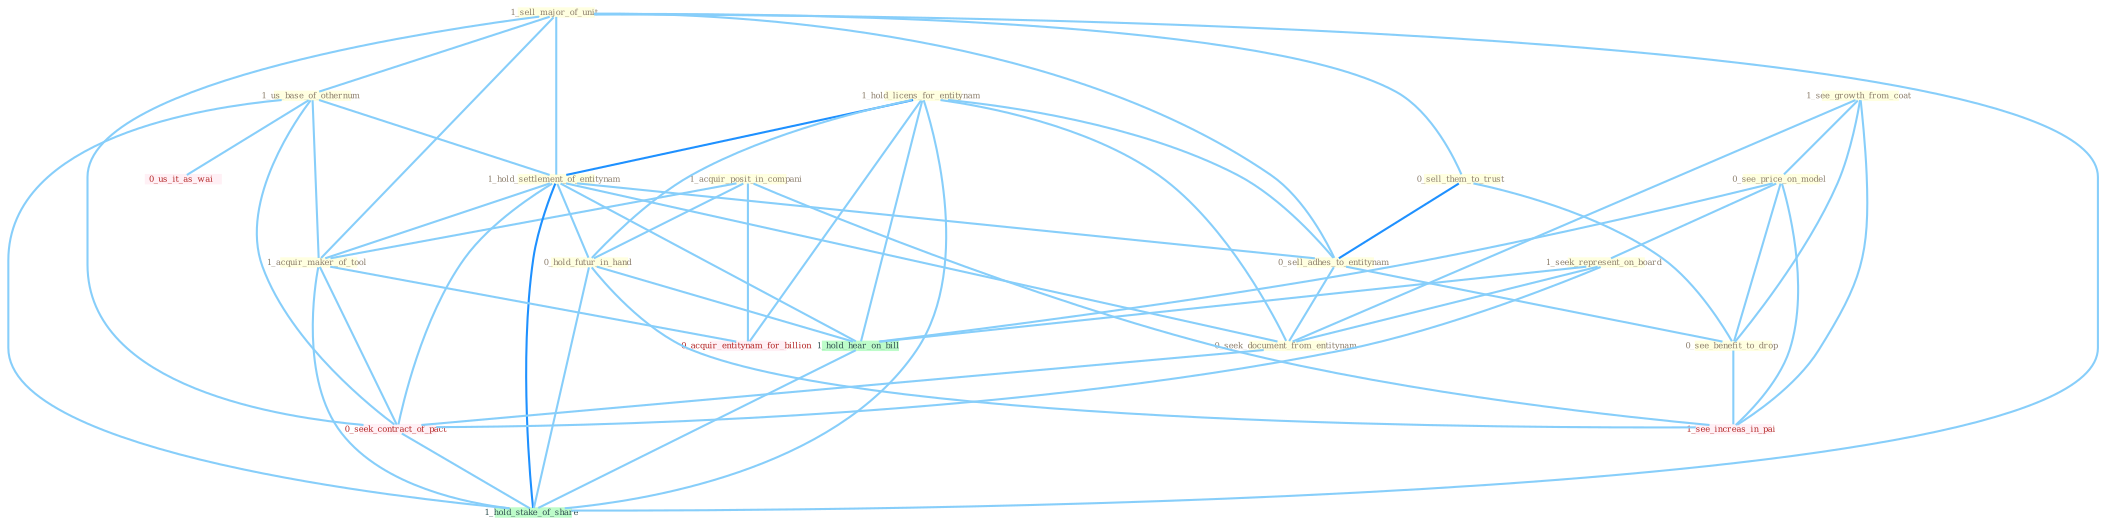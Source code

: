 Graph G{ 
    node
    [shape=polygon,style=filled,width=.5,height=.06,color="#BDFCC9",fixedsize=true,fontsize=4,
    fontcolor="#2f4f4f"];
    {node
    [color="#ffffe0", fontcolor="#8b7d6b"] "1_see_growth_from_coat " "1_acquir_posit_in_compani " "1_hold_licens_for_entitynam " "1_sell_major_of_unit " "0_see_price_on_model " "0_sell_them_to_trust " "1_us_base_of_othernum " "1_hold_settlement_of_entitynam " "1_seek_represent_on_board " "0_hold_futur_in_hand " "1_acquir_maker_of_tool " "0_sell_adhes_to_entitynam " "0_seek_document_from_entitynam " "0_see_benefit_to_drop "}
{node [color="#fff0f5", fontcolor="#b22222"] "0_seek_contract_of_pact " "0_us_it_as_wai " "0_acquir_entitynam_for_billion " "1_see_increas_in_pai "}
edge [color="#B0E2FF"];

	"1_see_growth_from_coat " -- "0_see_price_on_model " [w="1", color="#87cefa" ];
	"1_see_growth_from_coat " -- "0_seek_document_from_entitynam " [w="1", color="#87cefa" ];
	"1_see_growth_from_coat " -- "0_see_benefit_to_drop " [w="1", color="#87cefa" ];
	"1_see_growth_from_coat " -- "1_see_increas_in_pai " [w="1", color="#87cefa" ];
	"1_acquir_posit_in_compani " -- "0_hold_futur_in_hand " [w="1", color="#87cefa" ];
	"1_acquir_posit_in_compani " -- "1_acquir_maker_of_tool " [w="1", color="#87cefa" ];
	"1_acquir_posit_in_compani " -- "0_acquir_entitynam_for_billion " [w="1", color="#87cefa" ];
	"1_acquir_posit_in_compani " -- "1_see_increas_in_pai " [w="1", color="#87cefa" ];
	"1_hold_licens_for_entitynam " -- "1_hold_settlement_of_entitynam " [w="2", color="#1e90ff" , len=0.8];
	"1_hold_licens_for_entitynam " -- "0_hold_futur_in_hand " [w="1", color="#87cefa" ];
	"1_hold_licens_for_entitynam " -- "0_sell_adhes_to_entitynam " [w="1", color="#87cefa" ];
	"1_hold_licens_for_entitynam " -- "0_seek_document_from_entitynam " [w="1", color="#87cefa" ];
	"1_hold_licens_for_entitynam " -- "0_acquir_entitynam_for_billion " [w="1", color="#87cefa" ];
	"1_hold_licens_for_entitynam " -- "1_hold_hear_on_bill " [w="1", color="#87cefa" ];
	"1_hold_licens_for_entitynam " -- "1_hold_stake_of_share " [w="1", color="#87cefa" ];
	"1_sell_major_of_unit " -- "0_sell_them_to_trust " [w="1", color="#87cefa" ];
	"1_sell_major_of_unit " -- "1_us_base_of_othernum " [w="1", color="#87cefa" ];
	"1_sell_major_of_unit " -- "1_hold_settlement_of_entitynam " [w="1", color="#87cefa" ];
	"1_sell_major_of_unit " -- "1_acquir_maker_of_tool " [w="1", color="#87cefa" ];
	"1_sell_major_of_unit " -- "0_sell_adhes_to_entitynam " [w="1", color="#87cefa" ];
	"1_sell_major_of_unit " -- "0_seek_contract_of_pact " [w="1", color="#87cefa" ];
	"1_sell_major_of_unit " -- "1_hold_stake_of_share " [w="1", color="#87cefa" ];
	"0_see_price_on_model " -- "1_seek_represent_on_board " [w="1", color="#87cefa" ];
	"0_see_price_on_model " -- "0_see_benefit_to_drop " [w="1", color="#87cefa" ];
	"0_see_price_on_model " -- "1_see_increas_in_pai " [w="1", color="#87cefa" ];
	"0_see_price_on_model " -- "1_hold_hear_on_bill " [w="1", color="#87cefa" ];
	"0_sell_them_to_trust " -- "0_sell_adhes_to_entitynam " [w="2", color="#1e90ff" , len=0.8];
	"0_sell_them_to_trust " -- "0_see_benefit_to_drop " [w="1", color="#87cefa" ];
	"1_us_base_of_othernum " -- "1_hold_settlement_of_entitynam " [w="1", color="#87cefa" ];
	"1_us_base_of_othernum " -- "1_acquir_maker_of_tool " [w="1", color="#87cefa" ];
	"1_us_base_of_othernum " -- "0_seek_contract_of_pact " [w="1", color="#87cefa" ];
	"1_us_base_of_othernum " -- "0_us_it_as_wai " [w="1", color="#87cefa" ];
	"1_us_base_of_othernum " -- "1_hold_stake_of_share " [w="1", color="#87cefa" ];
	"1_hold_settlement_of_entitynam " -- "0_hold_futur_in_hand " [w="1", color="#87cefa" ];
	"1_hold_settlement_of_entitynam " -- "1_acquir_maker_of_tool " [w="1", color="#87cefa" ];
	"1_hold_settlement_of_entitynam " -- "0_sell_adhes_to_entitynam " [w="1", color="#87cefa" ];
	"1_hold_settlement_of_entitynam " -- "0_seek_document_from_entitynam " [w="1", color="#87cefa" ];
	"1_hold_settlement_of_entitynam " -- "0_seek_contract_of_pact " [w="1", color="#87cefa" ];
	"1_hold_settlement_of_entitynam " -- "1_hold_hear_on_bill " [w="1", color="#87cefa" ];
	"1_hold_settlement_of_entitynam " -- "1_hold_stake_of_share " [w="2", color="#1e90ff" , len=0.8];
	"1_seek_represent_on_board " -- "0_seek_document_from_entitynam " [w="1", color="#87cefa" ];
	"1_seek_represent_on_board " -- "0_seek_contract_of_pact " [w="1", color="#87cefa" ];
	"1_seek_represent_on_board " -- "1_hold_hear_on_bill " [w="1", color="#87cefa" ];
	"0_hold_futur_in_hand " -- "1_see_increas_in_pai " [w="1", color="#87cefa" ];
	"0_hold_futur_in_hand " -- "1_hold_hear_on_bill " [w="1", color="#87cefa" ];
	"0_hold_futur_in_hand " -- "1_hold_stake_of_share " [w="1", color="#87cefa" ];
	"1_acquir_maker_of_tool " -- "0_seek_contract_of_pact " [w="1", color="#87cefa" ];
	"1_acquir_maker_of_tool " -- "0_acquir_entitynam_for_billion " [w="1", color="#87cefa" ];
	"1_acquir_maker_of_tool " -- "1_hold_stake_of_share " [w="1", color="#87cefa" ];
	"0_sell_adhes_to_entitynam " -- "0_seek_document_from_entitynam " [w="1", color="#87cefa" ];
	"0_sell_adhes_to_entitynam " -- "0_see_benefit_to_drop " [w="1", color="#87cefa" ];
	"0_seek_document_from_entitynam " -- "0_seek_contract_of_pact " [w="1", color="#87cefa" ];
	"0_see_benefit_to_drop " -- "1_see_increas_in_pai " [w="1", color="#87cefa" ];
	"0_seek_contract_of_pact " -- "1_hold_stake_of_share " [w="1", color="#87cefa" ];
	"1_hold_hear_on_bill " -- "1_hold_stake_of_share " [w="1", color="#87cefa" ];
}